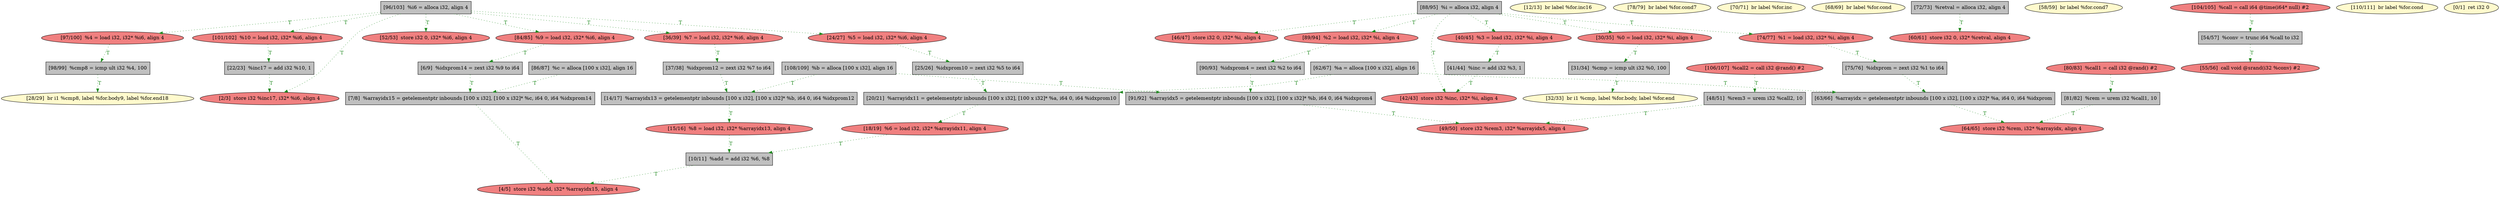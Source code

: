 
digraph G {


node164 [fillcolor=grey,label="[96/103]  %i6 = alloca i32, align 4",shape=rectangle,style=filled ]
node159 [fillcolor=lightcoral,label="[52/53]  store i32 0, i32* %i6, align 4",shape=ellipse,style=filled ]
node157 [fillcolor=grey,label="[90/93]  %idxprom4 = zext i32 %2 to i64",shape=rectangle,style=filled ]
node154 [fillcolor=lightcoral,label="[97/100]  %4 = load i32, i32* %i6, align 4",shape=ellipse,style=filled ]
node153 [fillcolor=grey,label="[98/99]  %cmp8 = icmp ult i32 %4, 100",shape=rectangle,style=filled ]
node152 [fillcolor=grey,label="[88/95]  %i = alloca i32, align 4",shape=rectangle,style=filled ]
node156 [fillcolor=grey,label="[108/109]  %b = alloca [100 x i32], align 16",shape=rectangle,style=filled ]
node151 [fillcolor=lightcoral,label="[89/94]  %2 = load i32, i32* %i, align 4",shape=ellipse,style=filled ]
node150 [fillcolor=lemonchiffon,label="[12/13]  br label %for.inc16",shape=ellipse,style=filled ]
node148 [fillcolor=grey,label="[7/8]  %arrayidx15 = getelementptr inbounds [100 x i32], [100 x i32]* %c, i64 0, i64 %idxprom14",shape=rectangle,style=filled ]
node166 [fillcolor=lemonchiffon,label="[78/79]  br label %for.cond7",shape=ellipse,style=filled ]
node127 [fillcolor=grey,label="[75/76]  %idxprom = zext i32 %1 to i64",shape=rectangle,style=filled ]
node125 [fillcolor=lemonchiffon,label="[70/71]  br label %for.inc",shape=ellipse,style=filled ]
node161 [fillcolor=lightcoral,label="[106/107]  %call2 = call i32 @rand() #2",shape=ellipse,style=filled ]
node129 [fillcolor=lightcoral,label="[42/43]  store i32 %inc, i32* %i, align 4",shape=ellipse,style=filled ]
node130 [fillcolor=lightcoral,label="[46/47]  store i32 0, i32* %i, align 4",shape=ellipse,style=filled ]
node136 [fillcolor=lightcoral,label="[24/27]  %5 = load i32, i32* %i6, align 4",shape=ellipse,style=filled ]
node115 [fillcolor=lightcoral,label="[80/83]  %call1 = call i32 @rand() #2",shape=ellipse,style=filled ]
node124 [fillcolor=lemonchiffon,label="[68/69]  br label %for.cond",shape=ellipse,style=filled ]
node121 [fillcolor=grey,label="[63/66]  %arrayidx = getelementptr inbounds [100 x i32], [100 x i32]* %a, i64 0, i64 %idxprom",shape=rectangle,style=filled ]
node112 [fillcolor=lightcoral,label="[40/45]  %3 = load i32, i32* %i, align 4",shape=ellipse,style=filled ]
node139 [fillcolor=grey,label="[20/21]  %arrayidx11 = getelementptr inbounds [100 x i32], [100 x i32]* %a, i64 0, i64 %idxprom10",shape=rectangle,style=filled ]
node141 [fillcolor=grey,label="[6/9]  %idxprom14 = zext i32 %9 to i64",shape=rectangle,style=filled ]
node119 [fillcolor=grey,label="[41/44]  %inc = add i32 %3, 1",shape=rectangle,style=filled ]
node146 [fillcolor=lightcoral,label="[84/85]  %9 = load i32, i32* %i6, align 4",shape=ellipse,style=filled ]
node155 [fillcolor=grey,label="[91/92]  %arrayidx5 = getelementptr inbounds [100 x i32], [100 x i32]* %b, i64 0, i64 %idxprom4",shape=rectangle,style=filled ]
node118 [fillcolor=lightcoral,label="[60/61]  store i32 0, i32* %retval, align 4",shape=ellipse,style=filled ]
node123 [fillcolor=grey,label="[62/67]  %a = alloca [100 x i32], align 16",shape=rectangle,style=filled ]
node138 [fillcolor=lightcoral,label="[18/19]  %6 = load i32, i32* %arrayidx11, align 4",shape=ellipse,style=filled ]
node126 [fillcolor=grey,label="[37/38]  %idxprom12 = zext i32 %7 to i64",shape=rectangle,style=filled ]
node165 [fillcolor=lightcoral,label="[74/77]  %1 = load i32, i32* %i, align 4",shape=ellipse,style=filled ]
node113 [fillcolor=lightcoral,label="[36/39]  %7 = load i32, i32* %i6, align 4",shape=ellipse,style=filled ]
node120 [fillcolor=lightcoral,label="[64/65]  store i32 %rem, i32* %arrayidx, align 4",shape=ellipse,style=filled ]
node117 [fillcolor=lemonchiffon,label="[58/59]  br label %for.cond7",shape=ellipse,style=filled ]
node143 [fillcolor=grey,label="[10/11]  %add = add i32 %6, %8",shape=rectangle,style=filled ]
node114 [fillcolor=lightcoral,label="[55/56]  call void @srand(i32 %conv) #2",shape=ellipse,style=filled ]
node116 [fillcolor=grey,label="[54/57]  %conv = trunc i64 %call to i32",shape=rectangle,style=filled ]
node158 [fillcolor=lemonchiffon,label="[110/111]  br label %for.cond",shape=ellipse,style=filled ]
node133 [fillcolor=lemonchiffon,label="[32/33]  br i1 %cmp, label %for.body, label %for.end",shape=ellipse,style=filled ]
node167 [fillcolor=grey,label="[25/26]  %idxprom10 = zext i32 %5 to i64",shape=rectangle,style=filled ]
node128 [fillcolor=lightcoral,label="[104/105]  %call = call i64 @time(i64* null) #2",shape=ellipse,style=filled ]
node149 [fillcolor=grey,label="[14/17]  %arrayidx13 = getelementptr inbounds [100 x i32], [100 x i32]* %b, i64 0, i64 %idxprom12",shape=rectangle,style=filled ]
node131 [fillcolor=grey,label="[48/51]  %rem3 = urem i32 %call2, 10",shape=rectangle,style=filled ]
node160 [fillcolor=lightcoral,label="[101/102]  %10 = load i32, i32* %i6, align 4",shape=ellipse,style=filled ]
node132 [fillcolor=grey,label="[81/82]  %rem = urem i32 %call1, 10",shape=rectangle,style=filled ]
node122 [fillcolor=grey,label="[31/34]  %cmp = icmp ult i32 %0, 100",shape=rectangle,style=filled ]
node134 [fillcolor=lightcoral,label="[30/35]  %0 = load i32, i32* %i, align 4",shape=ellipse,style=filled ]
node163 [fillcolor=lightcoral,label="[15/16]  %8 = load i32, i32* %arrayidx13, align 4",shape=ellipse,style=filled ]
node135 [fillcolor=lemonchiffon,label="[28/29]  br i1 %cmp8, label %for.body9, label %for.end18",shape=ellipse,style=filled ]
node137 [fillcolor=grey,label="[22/23]  %inc17 = add i32 %10, 1",shape=rectangle,style=filled ]
node162 [fillcolor=lightcoral,label="[49/50]  store i32 %rem3, i32* %arrayidx5, align 4",shape=ellipse,style=filled ]
node142 [fillcolor=lightcoral,label="[4/5]  store i32 %add, i32* %arrayidx15, align 4",shape=ellipse,style=filled ]
node140 [fillcolor=lightcoral,label="[2/3]  store i32 %inc17, i32* %i6, align 4",shape=ellipse,style=filled ]
node144 [fillcolor=lemonchiffon,label="[0/1]  ret i32 0",shape=ellipse,style=filled ]
node145 [fillcolor=grey,label="[86/87]  %c = alloca [100 x i32], align 16",shape=rectangle,style=filled ]
node147 [fillcolor=grey,label="[72/73]  %retval = alloca i32, align 4",shape=rectangle,style=filled ]

node164->node154 [style=dotted,color=forestgreen,label="T",fontcolor=forestgreen ]
node164->node160 [style=dotted,color=forestgreen,label="T",fontcolor=forestgreen ]
node163->node143 [style=dotted,color=forestgreen,label="T",fontcolor=forestgreen ]
node149->node163 [style=dotted,color=forestgreen,label="T",fontcolor=forestgreen ]
node146->node141 [style=dotted,color=forestgreen,label="T",fontcolor=forestgreen ]
node113->node126 [style=dotted,color=forestgreen,label="T",fontcolor=forestgreen ]
node156->node149 [style=dotted,color=forestgreen,label="T",fontcolor=forestgreen ]
node157->node155 [style=dotted,color=forestgreen,label="T",fontcolor=forestgreen ]
node143->node142 [style=dotted,color=forestgreen,label="T",fontcolor=forestgreen ]
node127->node121 [style=dotted,color=forestgreen,label="T",fontcolor=forestgreen ]
node155->node162 [style=dotted,color=forestgreen,label="T",fontcolor=forestgreen ]
node139->node138 [style=dotted,color=forestgreen,label="T",fontcolor=forestgreen ]
node161->node131 [style=dotted,color=forestgreen,label="T",fontcolor=forestgreen ]
node145->node148 [style=dotted,color=forestgreen,label="T",fontcolor=forestgreen ]
node152->node130 [style=dotted,color=forestgreen,label="T",fontcolor=forestgreen ]
node167->node139 [style=dotted,color=forestgreen,label="T",fontcolor=forestgreen ]
node151->node157 [style=dotted,color=forestgreen,label="T",fontcolor=forestgreen ]
node164->node146 [style=dotted,color=forestgreen,label="T",fontcolor=forestgreen ]
node152->node165 [style=dotted,color=forestgreen,label="T",fontcolor=forestgreen ]
node156->node155 [style=dotted,color=forestgreen,label="T",fontcolor=forestgreen ]
node128->node116 [style=dotted,color=forestgreen,label="T",fontcolor=forestgreen ]
node141->node148 [style=dotted,color=forestgreen,label="T",fontcolor=forestgreen ]
node132->node120 [style=dotted,color=forestgreen,label="T",fontcolor=forestgreen ]
node126->node149 [style=dotted,color=forestgreen,label="T",fontcolor=forestgreen ]
node152->node151 [style=dotted,color=forestgreen,label="T",fontcolor=forestgreen ]
node136->node167 [style=dotted,color=forestgreen,label="T",fontcolor=forestgreen ]
node112->node119 [style=dotted,color=forestgreen,label="T",fontcolor=forestgreen ]
node148->node142 [style=dotted,color=forestgreen,label="T",fontcolor=forestgreen ]
node116->node114 [style=dotted,color=forestgreen,label="T",fontcolor=forestgreen ]
node164->node159 [style=dotted,color=forestgreen,label="T",fontcolor=forestgreen ]
node122->node133 [style=dotted,color=forestgreen,label="T",fontcolor=forestgreen ]
node131->node162 [style=dotted,color=forestgreen,label="T",fontcolor=forestgreen ]
node165->node127 [style=dotted,color=forestgreen,label="T",fontcolor=forestgreen ]
node121->node120 [style=dotted,color=forestgreen,label="T",fontcolor=forestgreen ]
node138->node143 [style=dotted,color=forestgreen,label="T",fontcolor=forestgreen ]
node119->node129 [style=dotted,color=forestgreen,label="T",fontcolor=forestgreen ]
node123->node139 [style=dotted,color=forestgreen,label="T",fontcolor=forestgreen ]
node164->node113 [style=dotted,color=forestgreen,label="T",fontcolor=forestgreen ]
node160->node137 [style=dotted,color=forestgreen,label="T",fontcolor=forestgreen ]
node154->node153 [style=dotted,color=forestgreen,label="T",fontcolor=forestgreen ]
node164->node140 [style=dotted,color=forestgreen,label="T",fontcolor=forestgreen ]
node123->node121 [style=dotted,color=forestgreen,label="T",fontcolor=forestgreen ]
node152->node129 [style=dotted,color=forestgreen,label="T",fontcolor=forestgreen ]
node137->node140 [style=dotted,color=forestgreen,label="T",fontcolor=forestgreen ]
node152->node134 [style=dotted,color=forestgreen,label="T",fontcolor=forestgreen ]
node164->node136 [style=dotted,color=forestgreen,label="T",fontcolor=forestgreen ]
node134->node122 [style=dotted,color=forestgreen,label="T",fontcolor=forestgreen ]
node147->node118 [style=dotted,color=forestgreen,label="T",fontcolor=forestgreen ]
node152->node112 [style=dotted,color=forestgreen,label="T",fontcolor=forestgreen ]
node115->node132 [style=dotted,color=forestgreen,label="T",fontcolor=forestgreen ]
node153->node135 [style=dotted,color=forestgreen,label="T",fontcolor=forestgreen ]


}

